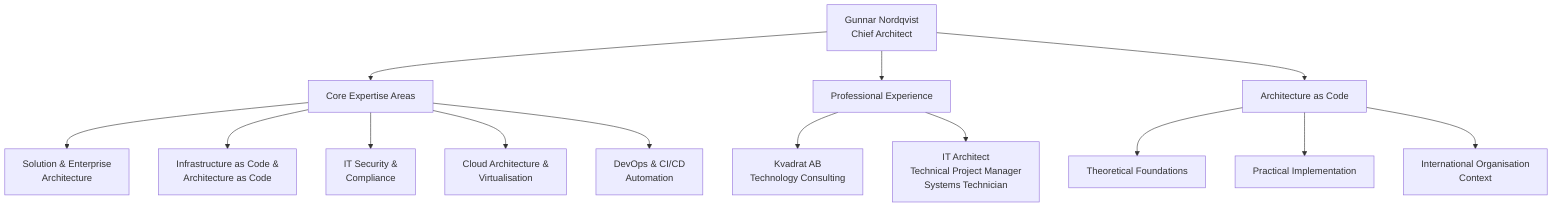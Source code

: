 graph TB
    Author[Gunnar Nordqvist<br/>Chief Architect]:::kv-outline

    Author --> Expertise[Core Expertise Areas]:::kv-highlight
    Author --> Experience[Professional Experience]:::kv-highlight
    Author --> Book[Architecture as Code]:::kv-primary
    
    Expertise --> SolArch[Solution & Enterprise<br/>Architecture]:::kv-accent
    Expertise --> IaC[Infrastructure as Code &<br/>Architecture as Code]:::kv-accent
    Expertise --> Security[IT Security &<br/>Compliance]:::kv-accent
    Expertise --> Cloud[Cloud Architecture &<br/>Virtualisation]:::kv-accent
    Expertise --> DevOps[DevOps & CI/CD<br/>Automation]:::kv-accent
    
    Experience --> Kvadrat[Kvadrat AB<br/>Technology Consulting]:::kv-primary
    Experience --> Roles[IT Architect<br/>Technical Project Manager<br/>Systems Technician]:::kv-muted
    
    Book --> Principles[Theoretical Foundations]:::kv-highlight
    Book --> Practice[Practical Implementation]:::kv-highlight
    Book --> Context[International Organisation<br/>Context]:::kv-highlight